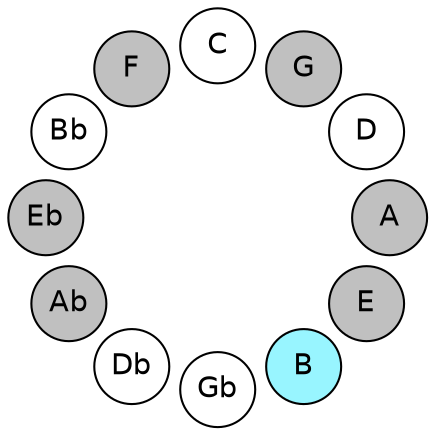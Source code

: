 
graph {

layout = circo;
mindist = .1

node [shape = circle, fontname = Helvetica, margin = 0, style = filled]
edge [style=invis]

subgraph 1 {
	E -- B -- Gb -- Db -- Ab -- Eb -- Bb -- F -- C -- G -- D -- A -- E
}

E [fillcolor = gray];
B [fillcolor = cadetblue1];
Gb [fillcolor = white];
Db [fillcolor = white];
Ab [fillcolor = gray];
Eb [fillcolor = gray];
Bb [fillcolor = white];
F [fillcolor = gray];
C [fillcolor = white];
G [fillcolor = gray];
D [fillcolor = white];
A [fillcolor = gray];
}
